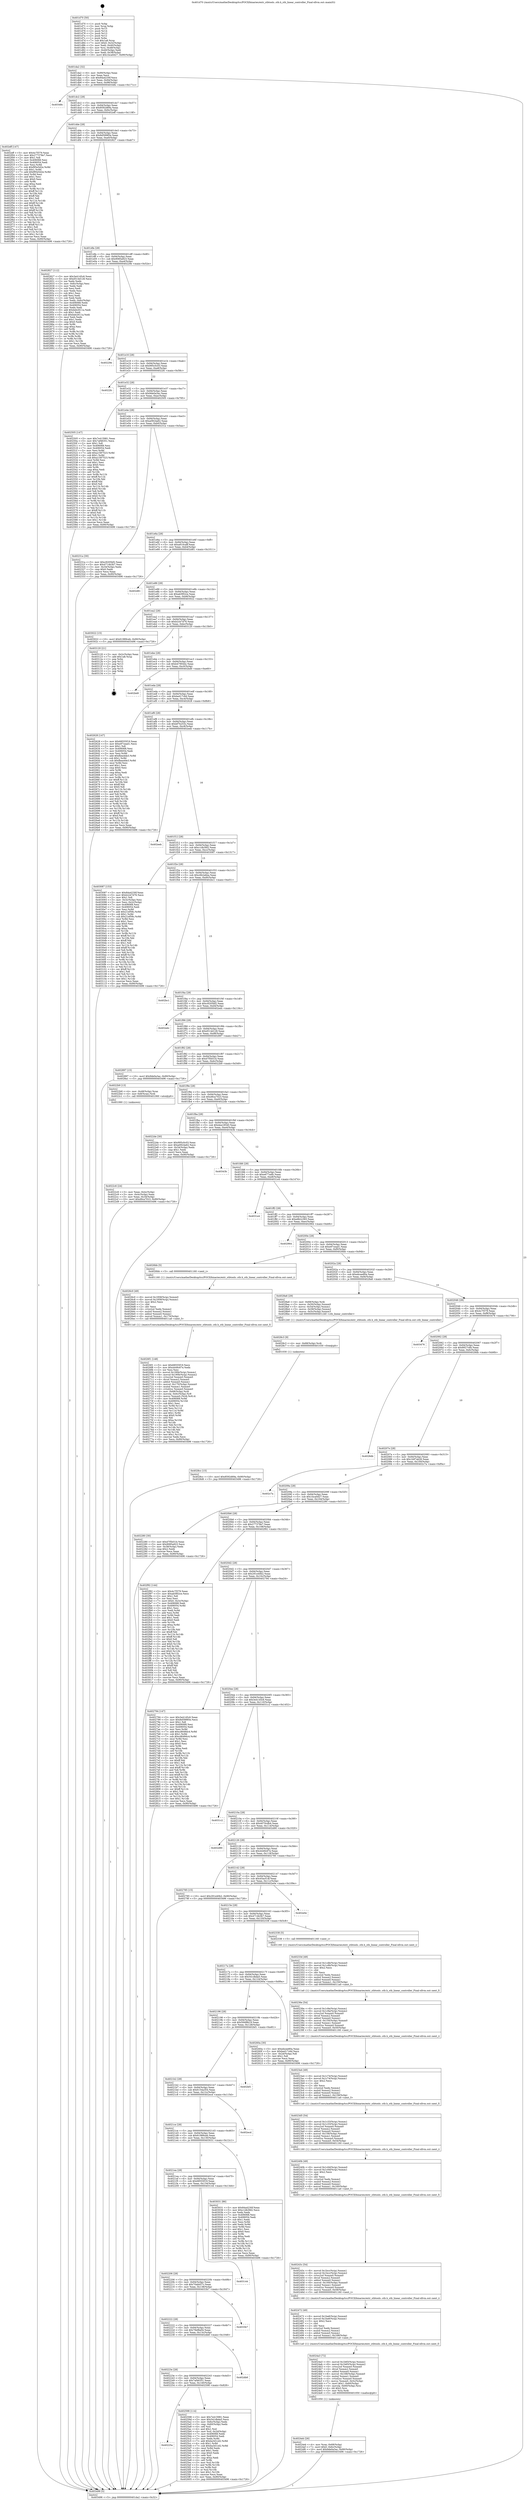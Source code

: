 digraph "0x401d70" {
  label = "0x401d70 (/mnt/c/Users/mathe/Desktop/tcc/POCII/binaries/extr_stbtools..stb.h_stb_linear_controller_Final-ollvm.out::main(0))"
  labelloc = "t"
  node[shape=record]

  Entry [label="",width=0.3,height=0.3,shape=circle,fillcolor=black,style=filled]
  "0x401da2" [label="{
     0x401da2 [32]\l
     | [instrs]\l
     &nbsp;&nbsp;0x401da2 \<+6\>: mov -0x90(%rbp),%eax\l
     &nbsp;&nbsp;0x401da8 \<+2\>: mov %eax,%ecx\l
     &nbsp;&nbsp;0x401daa \<+6\>: sub $0x84a4230f,%ecx\l
     &nbsp;&nbsp;0x401db0 \<+6\>: mov %eax,-0x94(%rbp)\l
     &nbsp;&nbsp;0x401db6 \<+6\>: mov %ecx,-0x98(%rbp)\l
     &nbsp;&nbsp;0x401dbc \<+6\>: je 000000000040348c \<main+0x171c\>\l
  }"]
  "0x40348c" [label="{
     0x40348c\l
  }", style=dashed]
  "0x401dc2" [label="{
     0x401dc2 [28]\l
     | [instrs]\l
     &nbsp;&nbsp;0x401dc2 \<+5\>: jmp 0000000000401dc7 \<main+0x57\>\l
     &nbsp;&nbsp;0x401dc7 \<+6\>: mov -0x94(%rbp),%eax\l
     &nbsp;&nbsp;0x401dcd \<+5\>: sub $0x8592d69a,%eax\l
     &nbsp;&nbsp;0x401dd2 \<+6\>: mov %eax,-0x9c(%rbp)\l
     &nbsp;&nbsp;0x401dd8 \<+6\>: je 0000000000402eff \<main+0x118f\>\l
  }"]
  Exit [label="",width=0.3,height=0.3,shape=circle,fillcolor=black,style=filled,peripheries=2]
  "0x402eff" [label="{
     0x402eff [147]\l
     | [instrs]\l
     &nbsp;&nbsp;0x402eff \<+5\>: mov $0x4c7f379,%eax\l
     &nbsp;&nbsp;0x402f04 \<+5\>: mov $0x277378e7,%ecx\l
     &nbsp;&nbsp;0x402f09 \<+2\>: mov $0x1,%dl\l
     &nbsp;&nbsp;0x402f0b \<+7\>: mov 0x406068,%esi\l
     &nbsp;&nbsp;0x402f12 \<+7\>: mov 0x406054,%edi\l
     &nbsp;&nbsp;0x402f19 \<+3\>: mov %esi,%r8d\l
     &nbsp;&nbsp;0x402f1c \<+7\>: sub $0xf95e5d2e,%r8d\l
     &nbsp;&nbsp;0x402f23 \<+4\>: sub $0x1,%r8d\l
     &nbsp;&nbsp;0x402f27 \<+7\>: add $0xf95e5d2e,%r8d\l
     &nbsp;&nbsp;0x402f2e \<+4\>: imul %r8d,%esi\l
     &nbsp;&nbsp;0x402f32 \<+3\>: and $0x1,%esi\l
     &nbsp;&nbsp;0x402f35 \<+3\>: cmp $0x0,%esi\l
     &nbsp;&nbsp;0x402f38 \<+4\>: sete %r9b\l
     &nbsp;&nbsp;0x402f3c \<+3\>: cmp $0xa,%edi\l
     &nbsp;&nbsp;0x402f3f \<+4\>: setl %r10b\l
     &nbsp;&nbsp;0x402f43 \<+3\>: mov %r9b,%r11b\l
     &nbsp;&nbsp;0x402f46 \<+4\>: xor $0xff,%r11b\l
     &nbsp;&nbsp;0x402f4a \<+3\>: mov %r10b,%bl\l
     &nbsp;&nbsp;0x402f4d \<+3\>: xor $0xff,%bl\l
     &nbsp;&nbsp;0x402f50 \<+3\>: xor $0x1,%dl\l
     &nbsp;&nbsp;0x402f53 \<+3\>: mov %r11b,%r14b\l
     &nbsp;&nbsp;0x402f56 \<+4\>: and $0xff,%r14b\l
     &nbsp;&nbsp;0x402f5a \<+3\>: and %dl,%r9b\l
     &nbsp;&nbsp;0x402f5d \<+3\>: mov %bl,%r15b\l
     &nbsp;&nbsp;0x402f60 \<+4\>: and $0xff,%r15b\l
     &nbsp;&nbsp;0x402f64 \<+3\>: and %dl,%r10b\l
     &nbsp;&nbsp;0x402f67 \<+3\>: or %r9b,%r14b\l
     &nbsp;&nbsp;0x402f6a \<+3\>: or %r10b,%r15b\l
     &nbsp;&nbsp;0x402f6d \<+3\>: xor %r15b,%r14b\l
     &nbsp;&nbsp;0x402f70 \<+3\>: or %bl,%r11b\l
     &nbsp;&nbsp;0x402f73 \<+4\>: xor $0xff,%r11b\l
     &nbsp;&nbsp;0x402f77 \<+3\>: or $0x1,%dl\l
     &nbsp;&nbsp;0x402f7a \<+3\>: and %dl,%r11b\l
     &nbsp;&nbsp;0x402f7d \<+3\>: or %r11b,%r14b\l
     &nbsp;&nbsp;0x402f80 \<+4\>: test $0x1,%r14b\l
     &nbsp;&nbsp;0x402f84 \<+3\>: cmovne %ecx,%eax\l
     &nbsp;&nbsp;0x402f87 \<+6\>: mov %eax,-0x90(%rbp)\l
     &nbsp;&nbsp;0x402f8d \<+5\>: jmp 0000000000403496 \<main+0x1726\>\l
  }"]
  "0x401dde" [label="{
     0x401dde [28]\l
     | [instrs]\l
     &nbsp;&nbsp;0x401dde \<+5\>: jmp 0000000000401de3 \<main+0x73\>\l
     &nbsp;&nbsp;0x401de3 \<+6\>: mov -0x94(%rbp),%eax\l
     &nbsp;&nbsp;0x401de9 \<+5\>: sub $0x8d59985e,%eax\l
     &nbsp;&nbsp;0x401dee \<+6\>: mov %eax,-0xa0(%rbp)\l
     &nbsp;&nbsp;0x401df4 \<+6\>: je 0000000000402827 \<main+0xab7\>\l
  }"]
  "0x4028cc" [label="{
     0x4028cc [15]\l
     | [instrs]\l
     &nbsp;&nbsp;0x4028cc \<+10\>: movl $0x8592d69a,-0x90(%rbp)\l
     &nbsp;&nbsp;0x4028d6 \<+5\>: jmp 0000000000403496 \<main+0x1726\>\l
  }"]
  "0x402827" [label="{
     0x402827 [112]\l
     | [instrs]\l
     &nbsp;&nbsp;0x402827 \<+5\>: mov $0x3e4145c6,%eax\l
     &nbsp;&nbsp;0x40282c \<+5\>: mov $0xd514d128,%ecx\l
     &nbsp;&nbsp;0x402831 \<+2\>: xor %edx,%edx\l
     &nbsp;&nbsp;0x402833 \<+3\>: mov -0x6c(%rbp),%esi\l
     &nbsp;&nbsp;0x402836 \<+2\>: mov %edx,%edi\l
     &nbsp;&nbsp;0x402838 \<+2\>: sub %esi,%edi\l
     &nbsp;&nbsp;0x40283a \<+2\>: mov %edx,%esi\l
     &nbsp;&nbsp;0x40283c \<+3\>: sub $0x1,%esi\l
     &nbsp;&nbsp;0x40283f \<+2\>: add %esi,%edi\l
     &nbsp;&nbsp;0x402841 \<+2\>: sub %edi,%edx\l
     &nbsp;&nbsp;0x402843 \<+3\>: mov %edx,-0x6c(%rbp)\l
     &nbsp;&nbsp;0x402846 \<+7\>: mov 0x406068,%edx\l
     &nbsp;&nbsp;0x40284d \<+7\>: mov 0x406054,%esi\l
     &nbsp;&nbsp;0x402854 \<+2\>: mov %edx,%edi\l
     &nbsp;&nbsp;0x402856 \<+6\>: add $0xbeb2611a,%edi\l
     &nbsp;&nbsp;0x40285c \<+3\>: sub $0x1,%edi\l
     &nbsp;&nbsp;0x40285f \<+6\>: sub $0xbeb2611a,%edi\l
     &nbsp;&nbsp;0x402865 \<+3\>: imul %edi,%edx\l
     &nbsp;&nbsp;0x402868 \<+3\>: and $0x1,%edx\l
     &nbsp;&nbsp;0x40286b \<+3\>: cmp $0x0,%edx\l
     &nbsp;&nbsp;0x40286e \<+4\>: sete %r8b\l
     &nbsp;&nbsp;0x402872 \<+3\>: cmp $0xa,%esi\l
     &nbsp;&nbsp;0x402875 \<+4\>: setl %r9b\l
     &nbsp;&nbsp;0x402879 \<+3\>: mov %r8b,%r10b\l
     &nbsp;&nbsp;0x40287c \<+3\>: and %r9b,%r10b\l
     &nbsp;&nbsp;0x40287f \<+3\>: xor %r9b,%r8b\l
     &nbsp;&nbsp;0x402882 \<+3\>: or %r8b,%r10b\l
     &nbsp;&nbsp;0x402885 \<+4\>: test $0x1,%r10b\l
     &nbsp;&nbsp;0x402889 \<+3\>: cmovne %ecx,%eax\l
     &nbsp;&nbsp;0x40288c \<+6\>: mov %eax,-0x90(%rbp)\l
     &nbsp;&nbsp;0x402892 \<+5\>: jmp 0000000000403496 \<main+0x1726\>\l
  }"]
  "0x401dfa" [label="{
     0x401dfa [28]\l
     | [instrs]\l
     &nbsp;&nbsp;0x401dfa \<+5\>: jmp 0000000000401dff \<main+0x8f\>\l
     &nbsp;&nbsp;0x401dff \<+6\>: mov -0x94(%rbp),%eax\l
     &nbsp;&nbsp;0x401e05 \<+5\>: sub $0x9085a923,%eax\l
     &nbsp;&nbsp;0x401e0a \<+6\>: mov %eax,-0xa4(%rbp)\l
     &nbsp;&nbsp;0x401e10 \<+6\>: je 000000000040229e \<main+0x52e\>\l
  }"]
  "0x4028c3" [label="{
     0x4028c3 [9]\l
     | [instrs]\l
     &nbsp;&nbsp;0x4028c3 \<+4\>: mov -0x68(%rbp),%rdi\l
     &nbsp;&nbsp;0x4028c7 \<+5\>: call 0000000000401030 \<free@plt\>\l
     | [calls]\l
     &nbsp;&nbsp;0x401030 \{1\} (unknown)\l
  }"]
  "0x40229e" [label="{
     0x40229e\l
  }", style=dashed]
  "0x401e16" [label="{
     0x401e16 [28]\l
     | [instrs]\l
     &nbsp;&nbsp;0x401e16 \<+5\>: jmp 0000000000401e1b \<main+0xab\>\l
     &nbsp;&nbsp;0x401e1b \<+6\>: mov -0x94(%rbp),%eax\l
     &nbsp;&nbsp;0x401e21 \<+5\>: sub $0x995c0c03,%eax\l
     &nbsp;&nbsp;0x401e26 \<+6\>: mov %eax,-0xa8(%rbp)\l
     &nbsp;&nbsp;0x401e2c \<+6\>: je 00000000004022fc \<main+0x58c\>\l
  }"]
  "0x4026f1" [label="{
     0x4026f1 [148]\l
     | [instrs]\l
     &nbsp;&nbsp;0x4026f1 \<+5\>: mov $0x68555f19,%ecx\l
     &nbsp;&nbsp;0x4026f6 \<+5\>: mov $0x4449c67e,%edx\l
     &nbsp;&nbsp;0x4026fb \<+2\>: xor %esi,%esi\l
     &nbsp;&nbsp;0x4026fd \<+8\>: movsd 0x190b(%rip),%xmm1\l
     &nbsp;&nbsp;0x402705 \<+8\>: movsd 0x190b(%rip),%xmm2\l
     &nbsp;&nbsp;0x40270d \<+4\>: cvtss2sd %xmm0,%xmm0\l
     &nbsp;&nbsp;0x402711 \<+4\>: divsd %xmm2,%xmm0\l
     &nbsp;&nbsp;0x402715 \<+4\>: addsd %xmm0,%xmm1\l
     &nbsp;&nbsp;0x402719 \<+8\>: movsd -0x170(%rbp),%xmm0\l
     &nbsp;&nbsp;0x402721 \<+4\>: mulsd %xmm1,%xmm0\l
     &nbsp;&nbsp;0x402725 \<+4\>: cvtsd2ss %xmm0,%xmm0\l
     &nbsp;&nbsp;0x402729 \<+4\>: mov -0x68(%rbp),%rdi\l
     &nbsp;&nbsp;0x40272d \<+4\>: movslq -0x6c(%rbp),%r8\l
     &nbsp;&nbsp;0x402731 \<+6\>: movss %xmm0,(%rdi,%r8,4)\l
     &nbsp;&nbsp;0x402737 \<+8\>: mov 0x406068,%r9d\l
     &nbsp;&nbsp;0x40273f \<+8\>: mov 0x406054,%r10d\l
     &nbsp;&nbsp;0x402747 \<+3\>: sub $0x1,%esi\l
     &nbsp;&nbsp;0x40274a \<+3\>: mov %r9d,%r11d\l
     &nbsp;&nbsp;0x40274d \<+3\>: add %esi,%r11d\l
     &nbsp;&nbsp;0x402750 \<+4\>: imul %r11d,%r9d\l
     &nbsp;&nbsp;0x402754 \<+4\>: and $0x1,%r9d\l
     &nbsp;&nbsp;0x402758 \<+4\>: cmp $0x0,%r9d\l
     &nbsp;&nbsp;0x40275c \<+3\>: sete %bl\l
     &nbsp;&nbsp;0x40275f \<+4\>: cmp $0xa,%r10d\l
     &nbsp;&nbsp;0x402763 \<+4\>: setl %r14b\l
     &nbsp;&nbsp;0x402767 \<+3\>: mov %bl,%r15b\l
     &nbsp;&nbsp;0x40276a \<+3\>: and %r14b,%r15b\l
     &nbsp;&nbsp;0x40276d \<+3\>: xor %r14b,%bl\l
     &nbsp;&nbsp;0x402770 \<+3\>: or %bl,%r15b\l
     &nbsp;&nbsp;0x402773 \<+4\>: test $0x1,%r15b\l
     &nbsp;&nbsp;0x402777 \<+3\>: cmovne %edx,%ecx\l
     &nbsp;&nbsp;0x40277a \<+6\>: mov %ecx,-0x90(%rbp)\l
     &nbsp;&nbsp;0x402780 \<+5\>: jmp 0000000000403496 \<main+0x1726\>\l
  }"]
  "0x4022fc" [label="{
     0x4022fc\l
  }", style=dashed]
  "0x401e32" [label="{
     0x401e32 [28]\l
     | [instrs]\l
     &nbsp;&nbsp;0x401e32 \<+5\>: jmp 0000000000401e37 \<main+0xc7\>\l
     &nbsp;&nbsp;0x401e37 \<+6\>: mov -0x94(%rbp),%eax\l
     &nbsp;&nbsp;0x401e3d \<+5\>: sub $0x9de0a3ac,%eax\l
     &nbsp;&nbsp;0x401e42 \<+6\>: mov %eax,-0xac(%rbp)\l
     &nbsp;&nbsp;0x401e48 \<+6\>: je 0000000000402505 \<main+0x795\>\l
  }"]
  "0x4026c0" [label="{
     0x4026c0 [49]\l
     | [instrs]\l
     &nbsp;&nbsp;0x4026c0 \<+8\>: movsd 0x1958(%rip),%xmm0\l
     &nbsp;&nbsp;0x4026c8 \<+8\>: movsd 0x1958(%rip),%xmm1\l
     &nbsp;&nbsp;0x4026d0 \<+5\>: mov $0x2,%ecx\l
     &nbsp;&nbsp;0x4026d5 \<+1\>: cltd\l
     &nbsp;&nbsp;0x4026d6 \<+2\>: idiv %ecx\l
     &nbsp;&nbsp;0x4026d8 \<+4\>: cvtsi2sd %edx,%xmm2\l
     &nbsp;&nbsp;0x4026dc \<+4\>: mulsd %xmm2,%xmm1\l
     &nbsp;&nbsp;0x4026e0 \<+4\>: addsd %xmm0,%xmm1\l
     &nbsp;&nbsp;0x4026e4 \<+8\>: movsd %xmm1,-0x170(%rbp)\l
     &nbsp;&nbsp;0x4026ec \<+5\>: call 00000000004011a0 \<next_f\>\l
     | [calls]\l
     &nbsp;&nbsp;0x4011a0 \{1\} (/mnt/c/Users/mathe/Desktop/tcc/POCII/binaries/extr_stbtools..stb.h_stb_linear_controller_Final-ollvm.out::next_f)\l
  }"]
  "0x402505" [label="{
     0x402505 [147]\l
     | [instrs]\l
     &nbsp;&nbsp;0x402505 \<+5\>: mov $0x7e415981,%eax\l
     &nbsp;&nbsp;0x40250a \<+5\>: mov $0x7af46351,%ecx\l
     &nbsp;&nbsp;0x40250f \<+2\>: mov $0x1,%dl\l
     &nbsp;&nbsp;0x402511 \<+7\>: mov 0x406068,%esi\l
     &nbsp;&nbsp;0x402518 \<+7\>: mov 0x406054,%edi\l
     &nbsp;&nbsp;0x40251f \<+3\>: mov %esi,%r8d\l
     &nbsp;&nbsp;0x402522 \<+7\>: add $0xa1587523,%r8d\l
     &nbsp;&nbsp;0x402529 \<+4\>: sub $0x1,%r8d\l
     &nbsp;&nbsp;0x40252d \<+7\>: sub $0xa1587523,%r8d\l
     &nbsp;&nbsp;0x402534 \<+4\>: imul %r8d,%esi\l
     &nbsp;&nbsp;0x402538 \<+3\>: and $0x1,%esi\l
     &nbsp;&nbsp;0x40253b \<+3\>: cmp $0x0,%esi\l
     &nbsp;&nbsp;0x40253e \<+4\>: sete %r9b\l
     &nbsp;&nbsp;0x402542 \<+3\>: cmp $0xa,%edi\l
     &nbsp;&nbsp;0x402545 \<+4\>: setl %r10b\l
     &nbsp;&nbsp;0x402549 \<+3\>: mov %r9b,%r11b\l
     &nbsp;&nbsp;0x40254c \<+4\>: xor $0xff,%r11b\l
     &nbsp;&nbsp;0x402550 \<+3\>: mov %r10b,%bl\l
     &nbsp;&nbsp;0x402553 \<+3\>: xor $0xff,%bl\l
     &nbsp;&nbsp;0x402556 \<+3\>: xor $0x0,%dl\l
     &nbsp;&nbsp;0x402559 \<+3\>: mov %r11b,%r14b\l
     &nbsp;&nbsp;0x40255c \<+4\>: and $0x0,%r14b\l
     &nbsp;&nbsp;0x402560 \<+3\>: and %dl,%r9b\l
     &nbsp;&nbsp;0x402563 \<+3\>: mov %bl,%r15b\l
     &nbsp;&nbsp;0x402566 \<+4\>: and $0x0,%r15b\l
     &nbsp;&nbsp;0x40256a \<+3\>: and %dl,%r10b\l
     &nbsp;&nbsp;0x40256d \<+3\>: or %r9b,%r14b\l
     &nbsp;&nbsp;0x402570 \<+3\>: or %r10b,%r15b\l
     &nbsp;&nbsp;0x402573 \<+3\>: xor %r15b,%r14b\l
     &nbsp;&nbsp;0x402576 \<+3\>: or %bl,%r11b\l
     &nbsp;&nbsp;0x402579 \<+4\>: xor $0xff,%r11b\l
     &nbsp;&nbsp;0x40257d \<+3\>: or $0x0,%dl\l
     &nbsp;&nbsp;0x402580 \<+3\>: and %dl,%r11b\l
     &nbsp;&nbsp;0x402583 \<+3\>: or %r11b,%r14b\l
     &nbsp;&nbsp;0x402586 \<+4\>: test $0x1,%r14b\l
     &nbsp;&nbsp;0x40258a \<+3\>: cmovne %ecx,%eax\l
     &nbsp;&nbsp;0x40258d \<+6\>: mov %eax,-0x90(%rbp)\l
     &nbsp;&nbsp;0x402593 \<+5\>: jmp 0000000000403496 \<main+0x1726\>\l
  }"]
  "0x401e4e" [label="{
     0x401e4e [28]\l
     | [instrs]\l
     &nbsp;&nbsp;0x401e4e \<+5\>: jmp 0000000000401e53 \<main+0xe3\>\l
     &nbsp;&nbsp;0x401e53 \<+6\>: mov -0x94(%rbp),%eax\l
     &nbsp;&nbsp;0x401e59 \<+5\>: sub $0xa0924a62,%eax\l
     &nbsp;&nbsp;0x401e5e \<+6\>: mov %eax,-0xb0(%rbp)\l
     &nbsp;&nbsp;0x401e64 \<+6\>: je 000000000040231a \<main+0x5aa\>\l
  }"]
  "0x40225a" [label="{
     0x40225a\l
  }", style=dashed]
  "0x40231a" [label="{
     0x40231a [30]\l
     | [instrs]\l
     &nbsp;&nbsp;0x40231a \<+5\>: mov $0xc9205bf2,%eax\l
     &nbsp;&nbsp;0x40231f \<+5\>: mov $0x4714b3b7,%ecx\l
     &nbsp;&nbsp;0x402324 \<+3\>: mov -0x34(%rbp),%edx\l
     &nbsp;&nbsp;0x402327 \<+3\>: cmp $0x0,%edx\l
     &nbsp;&nbsp;0x40232a \<+3\>: cmove %ecx,%eax\l
     &nbsp;&nbsp;0x40232d \<+6\>: mov %eax,-0x90(%rbp)\l
     &nbsp;&nbsp;0x402333 \<+5\>: jmp 0000000000403496 \<main+0x1726\>\l
  }"]
  "0x401e6a" [label="{
     0x401e6a [28]\l
     | [instrs]\l
     &nbsp;&nbsp;0x401e6a \<+5\>: jmp 0000000000401e6f \<main+0xff\>\l
     &nbsp;&nbsp;0x401e6f \<+6\>: mov -0x94(%rbp),%eax\l
     &nbsp;&nbsp;0x401e75 \<+5\>: sub $0xa910caff,%eax\l
     &nbsp;&nbsp;0x401e7a \<+6\>: mov %eax,-0xb4(%rbp)\l
     &nbsp;&nbsp;0x401e80 \<+6\>: je 0000000000402d81 \<main+0x1011\>\l
  }"]
  "0x402598" [label="{
     0x402598 [114]\l
     | [instrs]\l
     &nbsp;&nbsp;0x402598 \<+5\>: mov $0x7e415981,%eax\l
     &nbsp;&nbsp;0x40259d \<+5\>: mov $0x541dbda5,%ecx\l
     &nbsp;&nbsp;0x4025a2 \<+3\>: mov -0x6c(%rbp),%edx\l
     &nbsp;&nbsp;0x4025a5 \<+3\>: cmp -0x60(%rbp),%edx\l
     &nbsp;&nbsp;0x4025a8 \<+4\>: setl %sil\l
     &nbsp;&nbsp;0x4025ac \<+4\>: and $0x1,%sil\l
     &nbsp;&nbsp;0x4025b0 \<+4\>: mov %sil,-0x2d(%rbp)\l
     &nbsp;&nbsp;0x4025b4 \<+7\>: mov 0x406068,%edx\l
     &nbsp;&nbsp;0x4025bb \<+7\>: mov 0x406054,%edi\l
     &nbsp;&nbsp;0x4025c2 \<+3\>: mov %edx,%r8d\l
     &nbsp;&nbsp;0x4025c5 \<+7\>: add $0xba3d1cd2,%r8d\l
     &nbsp;&nbsp;0x4025cc \<+4\>: sub $0x1,%r8d\l
     &nbsp;&nbsp;0x4025d0 \<+7\>: sub $0xba3d1cd2,%r8d\l
     &nbsp;&nbsp;0x4025d7 \<+4\>: imul %r8d,%edx\l
     &nbsp;&nbsp;0x4025db \<+3\>: and $0x1,%edx\l
     &nbsp;&nbsp;0x4025de \<+3\>: cmp $0x0,%edx\l
     &nbsp;&nbsp;0x4025e1 \<+4\>: sete %sil\l
     &nbsp;&nbsp;0x4025e5 \<+3\>: cmp $0xa,%edi\l
     &nbsp;&nbsp;0x4025e8 \<+4\>: setl %r9b\l
     &nbsp;&nbsp;0x4025ec \<+3\>: mov %sil,%r10b\l
     &nbsp;&nbsp;0x4025ef \<+3\>: and %r9b,%r10b\l
     &nbsp;&nbsp;0x4025f2 \<+3\>: xor %r9b,%sil\l
     &nbsp;&nbsp;0x4025f5 \<+3\>: or %sil,%r10b\l
     &nbsp;&nbsp;0x4025f8 \<+4\>: test $0x1,%r10b\l
     &nbsp;&nbsp;0x4025fc \<+3\>: cmovne %ecx,%eax\l
     &nbsp;&nbsp;0x4025ff \<+6\>: mov %eax,-0x90(%rbp)\l
     &nbsp;&nbsp;0x402605 \<+5\>: jmp 0000000000403496 \<main+0x1726\>\l
  }"]
  "0x402d81" [label="{
     0x402d81\l
  }", style=dashed]
  "0x401e86" [label="{
     0x401e86 [28]\l
     | [instrs]\l
     &nbsp;&nbsp;0x401e86 \<+5\>: jmp 0000000000401e8b \<main+0x11b\>\l
     &nbsp;&nbsp;0x401e8b \<+6\>: mov -0x94(%rbp),%eax\l
     &nbsp;&nbsp;0x401e91 \<+5\>: sub $0xab5f02ce,%eax\l
     &nbsp;&nbsp;0x401e96 \<+6\>: mov %eax,-0xb8(%rbp)\l
     &nbsp;&nbsp;0x401e9c \<+6\>: je 0000000000403022 \<main+0x12b2\>\l
  }"]
  "0x40223e" [label="{
     0x40223e [28]\l
     | [instrs]\l
     &nbsp;&nbsp;0x40223e \<+5\>: jmp 0000000000402243 \<main+0x4d3\>\l
     &nbsp;&nbsp;0x402243 \<+6\>: mov -0x94(%rbp),%eax\l
     &nbsp;&nbsp;0x402249 \<+5\>: sub $0x7af46351,%eax\l
     &nbsp;&nbsp;0x40224e \<+6\>: mov %eax,-0x140(%rbp)\l
     &nbsp;&nbsp;0x402254 \<+6\>: je 0000000000402598 \<main+0x828\>\l
  }"]
  "0x403022" [label="{
     0x403022 [15]\l
     | [instrs]\l
     &nbsp;&nbsp;0x403022 \<+10\>: movl $0x61989ceb,-0x90(%rbp)\l
     &nbsp;&nbsp;0x40302c \<+5\>: jmp 0000000000403496 \<main+0x1726\>\l
  }"]
  "0x401ea2" [label="{
     0x401ea2 [28]\l
     | [instrs]\l
     &nbsp;&nbsp;0x401ea2 \<+5\>: jmp 0000000000401ea7 \<main+0x137\>\l
     &nbsp;&nbsp;0x401ea7 \<+6\>: mov -0x94(%rbp),%eax\l
     &nbsp;&nbsp;0x401ead \<+5\>: sub $0xb2cb7d76,%eax\l
     &nbsp;&nbsp;0x401eb2 \<+6\>: mov %eax,-0xbc(%rbp)\l
     &nbsp;&nbsp;0x401eb8 \<+6\>: je 0000000000403120 \<main+0x13b0\>\l
  }"]
  "0x402db8" [label="{
     0x402db8\l
  }", style=dashed]
  "0x403120" [label="{
     0x403120 [21]\l
     | [instrs]\l
     &nbsp;&nbsp;0x403120 \<+3\>: mov -0x2c(%rbp),%eax\l
     &nbsp;&nbsp;0x403123 \<+7\>: add $0x1a8,%rsp\l
     &nbsp;&nbsp;0x40312a \<+1\>: pop %rbx\l
     &nbsp;&nbsp;0x40312b \<+2\>: pop %r12\l
     &nbsp;&nbsp;0x40312d \<+2\>: pop %r13\l
     &nbsp;&nbsp;0x40312f \<+2\>: pop %r14\l
     &nbsp;&nbsp;0x403131 \<+2\>: pop %r15\l
     &nbsp;&nbsp;0x403133 \<+1\>: pop %rbp\l
     &nbsp;&nbsp;0x403134 \<+1\>: ret\l
  }"]
  "0x401ebe" [label="{
     0x401ebe [28]\l
     | [instrs]\l
     &nbsp;&nbsp;0x401ebe \<+5\>: jmp 0000000000401ec3 \<main+0x153\>\l
     &nbsp;&nbsp;0x401ec3 \<+6\>: mov -0x94(%rbp),%eax\l
     &nbsp;&nbsp;0x401ec9 \<+5\>: sub $0xb479044c,%eax\l
     &nbsp;&nbsp;0x401ece \<+6\>: mov %eax,-0xc0(%rbp)\l
     &nbsp;&nbsp;0x401ed4 \<+6\>: je 0000000000402bd0 \<main+0xe60\>\l
  }"]
  "0x402222" [label="{
     0x402222 [28]\l
     | [instrs]\l
     &nbsp;&nbsp;0x402222 \<+5\>: jmp 0000000000402227 \<main+0x4b7\>\l
     &nbsp;&nbsp;0x402227 \<+6\>: mov -0x94(%rbp),%eax\l
     &nbsp;&nbsp;0x40222d \<+5\>: sub $0x79ef8a04,%eax\l
     &nbsp;&nbsp;0x402232 \<+6\>: mov %eax,-0x13c(%rbp)\l
     &nbsp;&nbsp;0x402238 \<+6\>: je 0000000000402db8 \<main+0x1048\>\l
  }"]
  "0x402bd0" [label="{
     0x402bd0\l
  }", style=dashed]
  "0x401eda" [label="{
     0x401eda [28]\l
     | [instrs]\l
     &nbsp;&nbsp;0x401eda \<+5\>: jmp 0000000000401edf \<main+0x16f\>\l
     &nbsp;&nbsp;0x401edf \<+6\>: mov -0x94(%rbp),%eax\l
     &nbsp;&nbsp;0x401ee5 \<+5\>: sub $0xbed17c6d,%eax\l
     &nbsp;&nbsp;0x401eea \<+6\>: mov %eax,-0xc4(%rbp)\l
     &nbsp;&nbsp;0x401ef0 \<+6\>: je 0000000000402628 \<main+0x8b8\>\l
  }"]
  "0x4033b7" [label="{
     0x4033b7\l
  }", style=dashed]
  "0x402628" [label="{
     0x402628 [147]\l
     | [instrs]\l
     &nbsp;&nbsp;0x402628 \<+5\>: mov $0x68555f19,%eax\l
     &nbsp;&nbsp;0x40262d \<+5\>: mov $0xe97cead1,%ecx\l
     &nbsp;&nbsp;0x402632 \<+2\>: mov $0x1,%dl\l
     &nbsp;&nbsp;0x402634 \<+7\>: mov 0x406068,%esi\l
     &nbsp;&nbsp;0x40263b \<+7\>: mov 0x406054,%edi\l
     &nbsp;&nbsp;0x402642 \<+3\>: mov %esi,%r8d\l
     &nbsp;&nbsp;0x402645 \<+7\>: add $0xfbea4de3,%r8d\l
     &nbsp;&nbsp;0x40264c \<+4\>: sub $0x1,%r8d\l
     &nbsp;&nbsp;0x402650 \<+7\>: sub $0xfbea4de3,%r8d\l
     &nbsp;&nbsp;0x402657 \<+4\>: imul %r8d,%esi\l
     &nbsp;&nbsp;0x40265b \<+3\>: and $0x1,%esi\l
     &nbsp;&nbsp;0x40265e \<+3\>: cmp $0x0,%esi\l
     &nbsp;&nbsp;0x402661 \<+4\>: sete %r9b\l
     &nbsp;&nbsp;0x402665 \<+3\>: cmp $0xa,%edi\l
     &nbsp;&nbsp;0x402668 \<+4\>: setl %r10b\l
     &nbsp;&nbsp;0x40266c \<+3\>: mov %r9b,%r11b\l
     &nbsp;&nbsp;0x40266f \<+4\>: xor $0xff,%r11b\l
     &nbsp;&nbsp;0x402673 \<+3\>: mov %r10b,%bl\l
     &nbsp;&nbsp;0x402676 \<+3\>: xor $0xff,%bl\l
     &nbsp;&nbsp;0x402679 \<+3\>: xor $0x0,%dl\l
     &nbsp;&nbsp;0x40267c \<+3\>: mov %r11b,%r14b\l
     &nbsp;&nbsp;0x40267f \<+4\>: and $0x0,%r14b\l
     &nbsp;&nbsp;0x402683 \<+3\>: and %dl,%r9b\l
     &nbsp;&nbsp;0x402686 \<+3\>: mov %bl,%r15b\l
     &nbsp;&nbsp;0x402689 \<+4\>: and $0x0,%r15b\l
     &nbsp;&nbsp;0x40268d \<+3\>: and %dl,%r10b\l
     &nbsp;&nbsp;0x402690 \<+3\>: or %r9b,%r14b\l
     &nbsp;&nbsp;0x402693 \<+3\>: or %r10b,%r15b\l
     &nbsp;&nbsp;0x402696 \<+3\>: xor %r15b,%r14b\l
     &nbsp;&nbsp;0x402699 \<+3\>: or %bl,%r11b\l
     &nbsp;&nbsp;0x40269c \<+4\>: xor $0xff,%r11b\l
     &nbsp;&nbsp;0x4026a0 \<+3\>: or $0x0,%dl\l
     &nbsp;&nbsp;0x4026a3 \<+3\>: and %dl,%r11b\l
     &nbsp;&nbsp;0x4026a6 \<+3\>: or %r11b,%r14b\l
     &nbsp;&nbsp;0x4026a9 \<+4\>: test $0x1,%r14b\l
     &nbsp;&nbsp;0x4026ad \<+3\>: cmovne %ecx,%eax\l
     &nbsp;&nbsp;0x4026b0 \<+6\>: mov %eax,-0x90(%rbp)\l
     &nbsp;&nbsp;0x4026b6 \<+5\>: jmp 0000000000403496 \<main+0x1726\>\l
  }"]
  "0x401ef6" [label="{
     0x401ef6 [28]\l
     | [instrs]\l
     &nbsp;&nbsp;0x401ef6 \<+5\>: jmp 0000000000401efb \<main+0x18b\>\l
     &nbsp;&nbsp;0x401efb \<+6\>: mov -0x94(%rbp),%eax\l
     &nbsp;&nbsp;0x401f01 \<+5\>: sub $0xbf7b253c,%eax\l
     &nbsp;&nbsp;0x401f06 \<+6\>: mov %eax,-0xc8(%rbp)\l
     &nbsp;&nbsp;0x401f0c \<+6\>: je 0000000000402eeb \<main+0x117b\>\l
  }"]
  "0x402206" [label="{
     0x402206 [28]\l
     | [instrs]\l
     &nbsp;&nbsp;0x402206 \<+5\>: jmp 000000000040220b \<main+0x49b\>\l
     &nbsp;&nbsp;0x40220b \<+6\>: mov -0x94(%rbp),%eax\l
     &nbsp;&nbsp;0x402211 \<+5\>: sub $0x70abb57c,%eax\l
     &nbsp;&nbsp;0x402216 \<+6\>: mov %eax,-0x138(%rbp)\l
     &nbsp;&nbsp;0x40221c \<+6\>: je 00000000004033b7 \<main+0x1647\>\l
  }"]
  "0x402eeb" [label="{
     0x402eeb\l
  }", style=dashed]
  "0x401f12" [label="{
     0x401f12 [28]\l
     | [instrs]\l
     &nbsp;&nbsp;0x401f12 \<+5\>: jmp 0000000000401f17 \<main+0x1a7\>\l
     &nbsp;&nbsp;0x401f17 \<+6\>: mov -0x94(%rbp),%eax\l
     &nbsp;&nbsp;0x401f1d \<+5\>: sub $0xc1db3fd2,%eax\l
     &nbsp;&nbsp;0x401f22 \<+6\>: mov %eax,-0xcc(%rbp)\l
     &nbsp;&nbsp;0x401f28 \<+6\>: je 0000000000403087 \<main+0x1317\>\l
  }"]
  "0x403144" [label="{
     0x403144\l
  }", style=dashed]
  "0x403087" [label="{
     0x403087 [153]\l
     | [instrs]\l
     &nbsp;&nbsp;0x403087 \<+5\>: mov $0x84a4230f,%eax\l
     &nbsp;&nbsp;0x40308c \<+5\>: mov $0xb2cb7d76,%ecx\l
     &nbsp;&nbsp;0x403091 \<+2\>: mov $0x1,%dl\l
     &nbsp;&nbsp;0x403093 \<+3\>: mov -0x3c(%rbp),%esi\l
     &nbsp;&nbsp;0x403096 \<+3\>: mov %esi,-0x2c(%rbp)\l
     &nbsp;&nbsp;0x403099 \<+7\>: mov 0x406068,%esi\l
     &nbsp;&nbsp;0x4030a0 \<+7\>: mov 0x406054,%edi\l
     &nbsp;&nbsp;0x4030a7 \<+3\>: mov %esi,%r8d\l
     &nbsp;&nbsp;0x4030aa \<+7\>: add $0x21ef58c,%r8d\l
     &nbsp;&nbsp;0x4030b1 \<+4\>: sub $0x1,%r8d\l
     &nbsp;&nbsp;0x4030b5 \<+7\>: sub $0x21ef58c,%r8d\l
     &nbsp;&nbsp;0x4030bc \<+4\>: imul %r8d,%esi\l
     &nbsp;&nbsp;0x4030c0 \<+3\>: and $0x1,%esi\l
     &nbsp;&nbsp;0x4030c3 \<+3\>: cmp $0x0,%esi\l
     &nbsp;&nbsp;0x4030c6 \<+4\>: sete %r9b\l
     &nbsp;&nbsp;0x4030ca \<+3\>: cmp $0xa,%edi\l
     &nbsp;&nbsp;0x4030cd \<+4\>: setl %r10b\l
     &nbsp;&nbsp;0x4030d1 \<+3\>: mov %r9b,%r11b\l
     &nbsp;&nbsp;0x4030d4 \<+4\>: xor $0xff,%r11b\l
     &nbsp;&nbsp;0x4030d8 \<+3\>: mov %r10b,%bl\l
     &nbsp;&nbsp;0x4030db \<+3\>: xor $0xff,%bl\l
     &nbsp;&nbsp;0x4030de \<+3\>: xor $0x1,%dl\l
     &nbsp;&nbsp;0x4030e1 \<+3\>: mov %r11b,%r14b\l
     &nbsp;&nbsp;0x4030e4 \<+4\>: and $0xff,%r14b\l
     &nbsp;&nbsp;0x4030e8 \<+3\>: and %dl,%r9b\l
     &nbsp;&nbsp;0x4030eb \<+3\>: mov %bl,%r15b\l
     &nbsp;&nbsp;0x4030ee \<+4\>: and $0xff,%r15b\l
     &nbsp;&nbsp;0x4030f2 \<+3\>: and %dl,%r10b\l
     &nbsp;&nbsp;0x4030f5 \<+3\>: or %r9b,%r14b\l
     &nbsp;&nbsp;0x4030f8 \<+3\>: or %r10b,%r15b\l
     &nbsp;&nbsp;0x4030fb \<+3\>: xor %r15b,%r14b\l
     &nbsp;&nbsp;0x4030fe \<+3\>: or %bl,%r11b\l
     &nbsp;&nbsp;0x403101 \<+4\>: xor $0xff,%r11b\l
     &nbsp;&nbsp;0x403105 \<+3\>: or $0x1,%dl\l
     &nbsp;&nbsp;0x403108 \<+3\>: and %dl,%r11b\l
     &nbsp;&nbsp;0x40310b \<+3\>: or %r11b,%r14b\l
     &nbsp;&nbsp;0x40310e \<+4\>: test $0x1,%r14b\l
     &nbsp;&nbsp;0x403112 \<+3\>: cmovne %ecx,%eax\l
     &nbsp;&nbsp;0x403115 \<+6\>: mov %eax,-0x90(%rbp)\l
     &nbsp;&nbsp;0x40311b \<+5\>: jmp 0000000000403496 \<main+0x1726\>\l
  }"]
  "0x401f2e" [label="{
     0x401f2e [28]\l
     | [instrs]\l
     &nbsp;&nbsp;0x401f2e \<+5\>: jmp 0000000000401f33 \<main+0x1c3\>\l
     &nbsp;&nbsp;0x401f33 \<+6\>: mov -0x94(%rbp),%eax\l
     &nbsp;&nbsp;0x401f39 \<+5\>: sub $0xc6b2a6ea,%eax\l
     &nbsp;&nbsp;0x401f3e \<+6\>: mov %eax,-0xd0(%rbp)\l
     &nbsp;&nbsp;0x401f44 \<+6\>: je 0000000000402bc1 \<main+0xe51\>\l
  }"]
  "0x4021ea" [label="{
     0x4021ea [28]\l
     | [instrs]\l
     &nbsp;&nbsp;0x4021ea \<+5\>: jmp 00000000004021ef \<main+0x47f\>\l
     &nbsp;&nbsp;0x4021ef \<+6\>: mov -0x94(%rbp),%eax\l
     &nbsp;&nbsp;0x4021f5 \<+5\>: sub $0x68555f19,%eax\l
     &nbsp;&nbsp;0x4021fa \<+6\>: mov %eax,-0x134(%rbp)\l
     &nbsp;&nbsp;0x402200 \<+6\>: je 0000000000403144 \<main+0x13d4\>\l
  }"]
  "0x402bc1" [label="{
     0x402bc1\l
  }", style=dashed]
  "0x401f4a" [label="{
     0x401f4a [28]\l
     | [instrs]\l
     &nbsp;&nbsp;0x401f4a \<+5\>: jmp 0000000000401f4f \<main+0x1df\>\l
     &nbsp;&nbsp;0x401f4f \<+6\>: mov -0x94(%rbp),%eax\l
     &nbsp;&nbsp;0x401f55 \<+5\>: sub $0xc9205bf2,%eax\l
     &nbsp;&nbsp;0x401f5a \<+6\>: mov %eax,-0xd4(%rbp)\l
     &nbsp;&nbsp;0x401f60 \<+6\>: je 0000000000402edc \<main+0x116c\>\l
  }"]
  "0x403031" [label="{
     0x403031 [86]\l
     | [instrs]\l
     &nbsp;&nbsp;0x403031 \<+5\>: mov $0x84a4230f,%eax\l
     &nbsp;&nbsp;0x403036 \<+5\>: mov $0xc1db3fd2,%ecx\l
     &nbsp;&nbsp;0x40303b \<+2\>: xor %edx,%edx\l
     &nbsp;&nbsp;0x40303d \<+7\>: mov 0x406068,%esi\l
     &nbsp;&nbsp;0x403044 \<+7\>: mov 0x406054,%edi\l
     &nbsp;&nbsp;0x40304b \<+3\>: sub $0x1,%edx\l
     &nbsp;&nbsp;0x40304e \<+3\>: mov %esi,%r8d\l
     &nbsp;&nbsp;0x403051 \<+3\>: add %edx,%r8d\l
     &nbsp;&nbsp;0x403054 \<+4\>: imul %r8d,%esi\l
     &nbsp;&nbsp;0x403058 \<+3\>: and $0x1,%esi\l
     &nbsp;&nbsp;0x40305b \<+3\>: cmp $0x0,%esi\l
     &nbsp;&nbsp;0x40305e \<+4\>: sete %r9b\l
     &nbsp;&nbsp;0x403062 \<+3\>: cmp $0xa,%edi\l
     &nbsp;&nbsp;0x403065 \<+4\>: setl %r10b\l
     &nbsp;&nbsp;0x403069 \<+3\>: mov %r9b,%r11b\l
     &nbsp;&nbsp;0x40306c \<+3\>: and %r10b,%r11b\l
     &nbsp;&nbsp;0x40306f \<+3\>: xor %r10b,%r9b\l
     &nbsp;&nbsp;0x403072 \<+3\>: or %r9b,%r11b\l
     &nbsp;&nbsp;0x403075 \<+4\>: test $0x1,%r11b\l
     &nbsp;&nbsp;0x403079 \<+3\>: cmovne %ecx,%eax\l
     &nbsp;&nbsp;0x40307c \<+6\>: mov %eax,-0x90(%rbp)\l
     &nbsp;&nbsp;0x403082 \<+5\>: jmp 0000000000403496 \<main+0x1726\>\l
  }"]
  "0x402edc" [label="{
     0x402edc\l
  }", style=dashed]
  "0x401f66" [label="{
     0x401f66 [28]\l
     | [instrs]\l
     &nbsp;&nbsp;0x401f66 \<+5\>: jmp 0000000000401f6b \<main+0x1fb\>\l
     &nbsp;&nbsp;0x401f6b \<+6\>: mov -0x94(%rbp),%eax\l
     &nbsp;&nbsp;0x401f71 \<+5\>: sub $0xd514d128,%eax\l
     &nbsp;&nbsp;0x401f76 \<+6\>: mov %eax,-0xd8(%rbp)\l
     &nbsp;&nbsp;0x401f7c \<+6\>: je 0000000000402897 \<main+0xb27\>\l
  }"]
  "0x4021ce" [label="{
     0x4021ce [28]\l
     | [instrs]\l
     &nbsp;&nbsp;0x4021ce \<+5\>: jmp 00000000004021d3 \<main+0x463\>\l
     &nbsp;&nbsp;0x4021d3 \<+6\>: mov -0x94(%rbp),%eax\l
     &nbsp;&nbsp;0x4021d9 \<+5\>: sub $0x61989ceb,%eax\l
     &nbsp;&nbsp;0x4021de \<+6\>: mov %eax,-0x130(%rbp)\l
     &nbsp;&nbsp;0x4021e4 \<+6\>: je 0000000000403031 \<main+0x12c1\>\l
  }"]
  "0x402897" [label="{
     0x402897 [15]\l
     | [instrs]\l
     &nbsp;&nbsp;0x402897 \<+10\>: movl $0x9de0a3ac,-0x90(%rbp)\l
     &nbsp;&nbsp;0x4028a1 \<+5\>: jmp 0000000000403496 \<main+0x1726\>\l
  }"]
  "0x401f82" [label="{
     0x401f82 [28]\l
     | [instrs]\l
     &nbsp;&nbsp;0x401f82 \<+5\>: jmp 0000000000401f87 \<main+0x217\>\l
     &nbsp;&nbsp;0x401f87 \<+6\>: mov -0x94(%rbp),%eax\l
     &nbsp;&nbsp;0x401f8d \<+5\>: sub $0xd7f5b51b,%eax\l
     &nbsp;&nbsp;0x401f92 \<+6\>: mov %eax,-0xdc(%rbp)\l
     &nbsp;&nbsp;0x401f98 \<+6\>: je 00000000004022b9 \<main+0x549\>\l
  }"]
  "0x402ecd" [label="{
     0x402ecd\l
  }", style=dashed]
  "0x4022b9" [label="{
     0x4022b9 [13]\l
     | [instrs]\l
     &nbsp;&nbsp;0x4022b9 \<+4\>: mov -0x48(%rbp),%rax\l
     &nbsp;&nbsp;0x4022bd \<+4\>: mov 0x8(%rax),%rdi\l
     &nbsp;&nbsp;0x4022c1 \<+5\>: call 0000000000401060 \<atoi@plt\>\l
     | [calls]\l
     &nbsp;&nbsp;0x401060 \{1\} (unknown)\l
  }"]
  "0x401f9e" [label="{
     0x401f9e [28]\l
     | [instrs]\l
     &nbsp;&nbsp;0x401f9e \<+5\>: jmp 0000000000401fa3 \<main+0x233\>\l
     &nbsp;&nbsp;0x401fa3 \<+6\>: mov -0x94(%rbp),%eax\l
     &nbsp;&nbsp;0x401fa9 \<+5\>: sub $0xd9ca7023,%eax\l
     &nbsp;&nbsp;0x401fae \<+6\>: mov %eax,-0xe0(%rbp)\l
     &nbsp;&nbsp;0x401fb4 \<+6\>: je 00000000004022de \<main+0x56e\>\l
  }"]
  "0x4021b2" [label="{
     0x4021b2 [28]\l
     | [instrs]\l
     &nbsp;&nbsp;0x4021b2 \<+5\>: jmp 00000000004021b7 \<main+0x447\>\l
     &nbsp;&nbsp;0x4021b7 \<+6\>: mov -0x94(%rbp),%eax\l
     &nbsp;&nbsp;0x4021bd \<+5\>: sub $0x6154a354,%eax\l
     &nbsp;&nbsp;0x4021c2 \<+6\>: mov %eax,-0x12c(%rbp)\l
     &nbsp;&nbsp;0x4021c8 \<+6\>: je 0000000000402ecd \<main+0x115d\>\l
  }"]
  "0x4022de" [label="{
     0x4022de [30]\l
     | [instrs]\l
     &nbsp;&nbsp;0x4022de \<+5\>: mov $0x995c0c03,%eax\l
     &nbsp;&nbsp;0x4022e3 \<+5\>: mov $0xa0924a62,%ecx\l
     &nbsp;&nbsp;0x4022e8 \<+3\>: mov -0x34(%rbp),%edx\l
     &nbsp;&nbsp;0x4022eb \<+3\>: cmp $0x1,%edx\l
     &nbsp;&nbsp;0x4022ee \<+3\>: cmovl %ecx,%eax\l
     &nbsp;&nbsp;0x4022f1 \<+6\>: mov %eax,-0x90(%rbp)\l
     &nbsp;&nbsp;0x4022f7 \<+5\>: jmp 0000000000403496 \<main+0x1726\>\l
  }"]
  "0x401fba" [label="{
     0x401fba [28]\l
     | [instrs]\l
     &nbsp;&nbsp;0x401fba \<+5\>: jmp 0000000000401fbf \<main+0x24f\>\l
     &nbsp;&nbsp;0x401fbf \<+6\>: mov -0x94(%rbp),%eax\l
     &nbsp;&nbsp;0x401fc5 \<+5\>: sub $0xdea18540,%eax\l
     &nbsp;&nbsp;0x401fca \<+6\>: mov %eax,-0xe4(%rbp)\l
     &nbsp;&nbsp;0x401fd0 \<+6\>: je 000000000040343b \<main+0x16cb\>\l
  }"]
  "0x402bf1" [label="{
     0x402bf1\l
  }", style=dashed]
  "0x40343b" [label="{
     0x40343b\l
  }", style=dashed]
  "0x401fd6" [label="{
     0x401fd6 [28]\l
     | [instrs]\l
     &nbsp;&nbsp;0x401fd6 \<+5\>: jmp 0000000000401fdb \<main+0x26b\>\l
     &nbsp;&nbsp;0x401fdb \<+6\>: mov -0x94(%rbp),%eax\l
     &nbsp;&nbsp;0x401fe1 \<+5\>: sub $0xe677adfc,%eax\l
     &nbsp;&nbsp;0x401fe6 \<+6\>: mov %eax,-0xe8(%rbp)\l
     &nbsp;&nbsp;0x401fec \<+6\>: je 00000000004031e4 \<main+0x1474\>\l
  }"]
  "0x402196" [label="{
     0x402196 [28]\l
     | [instrs]\l
     &nbsp;&nbsp;0x402196 \<+5\>: jmp 000000000040219b \<main+0x42b\>\l
     &nbsp;&nbsp;0x40219b \<+6\>: mov -0x94(%rbp),%eax\l
     &nbsp;&nbsp;0x4021a1 \<+5\>: sub $0x594f8b19,%eax\l
     &nbsp;&nbsp;0x4021a6 \<+6\>: mov %eax,-0x128(%rbp)\l
     &nbsp;&nbsp;0x4021ac \<+6\>: je 0000000000402bf1 \<main+0xe81\>\l
  }"]
  "0x4031e4" [label="{
     0x4031e4\l
  }", style=dashed]
  "0x401ff2" [label="{
     0x401ff2 [28]\l
     | [instrs]\l
     &nbsp;&nbsp;0x401ff2 \<+5\>: jmp 0000000000401ff7 \<main+0x287\>\l
     &nbsp;&nbsp;0x401ff7 \<+6\>: mov -0x94(%rbp),%eax\l
     &nbsp;&nbsp;0x401ffd \<+5\>: sub $0xe8b2c583,%eax\l
     &nbsp;&nbsp;0x402002 \<+6\>: mov %eax,-0xec(%rbp)\l
     &nbsp;&nbsp;0x402008 \<+6\>: je 0000000000402964 \<main+0xbf4\>\l
  }"]
  "0x40260a" [label="{
     0x40260a [30]\l
     | [instrs]\l
     &nbsp;&nbsp;0x40260a \<+5\>: mov $0xebcee80a,%eax\l
     &nbsp;&nbsp;0x40260f \<+5\>: mov $0xbed17c6d,%ecx\l
     &nbsp;&nbsp;0x402614 \<+3\>: mov -0x2d(%rbp),%dl\l
     &nbsp;&nbsp;0x402617 \<+3\>: test $0x1,%dl\l
     &nbsp;&nbsp;0x40261a \<+3\>: cmovne %ecx,%eax\l
     &nbsp;&nbsp;0x40261d \<+6\>: mov %eax,-0x90(%rbp)\l
     &nbsp;&nbsp;0x402623 \<+5\>: jmp 0000000000403496 \<main+0x1726\>\l
  }"]
  "0x402964" [label="{
     0x402964\l
  }", style=dashed]
  "0x40200e" [label="{
     0x40200e [28]\l
     | [instrs]\l
     &nbsp;&nbsp;0x40200e \<+5\>: jmp 0000000000402013 \<main+0x2a3\>\l
     &nbsp;&nbsp;0x402013 \<+6\>: mov -0x94(%rbp),%eax\l
     &nbsp;&nbsp;0x402019 \<+5\>: sub $0xe97cead1,%eax\l
     &nbsp;&nbsp;0x40201e \<+6\>: mov %eax,-0xf0(%rbp)\l
     &nbsp;&nbsp;0x402024 \<+6\>: je 00000000004026bb \<main+0x94b\>\l
  }"]
  "0x4024eb" [label="{
     0x4024eb [26]\l
     | [instrs]\l
     &nbsp;&nbsp;0x4024eb \<+4\>: mov %rax,-0x68(%rbp)\l
     &nbsp;&nbsp;0x4024ef \<+7\>: movl $0x0,-0x6c(%rbp)\l
     &nbsp;&nbsp;0x4024f6 \<+10\>: movl $0x9de0a3ac,-0x90(%rbp)\l
     &nbsp;&nbsp;0x402500 \<+5\>: jmp 0000000000403496 \<main+0x1726\>\l
  }"]
  "0x4026bb" [label="{
     0x4026bb [5]\l
     | [instrs]\l
     &nbsp;&nbsp;0x4026bb \<+5\>: call 0000000000401160 \<next_i\>\l
     | [calls]\l
     &nbsp;&nbsp;0x401160 \{1\} (/mnt/c/Users/mathe/Desktop/tcc/POCII/binaries/extr_stbtools..stb.h_stb_linear_controller_Final-ollvm.out::next_i)\l
  }"]
  "0x40202a" [label="{
     0x40202a [28]\l
     | [instrs]\l
     &nbsp;&nbsp;0x40202a \<+5\>: jmp 000000000040202f \<main+0x2bf\>\l
     &nbsp;&nbsp;0x40202f \<+6\>: mov -0x94(%rbp),%eax\l
     &nbsp;&nbsp;0x402035 \<+5\>: sub $0xebcee80a,%eax\l
     &nbsp;&nbsp;0x40203a \<+6\>: mov %eax,-0xf4(%rbp)\l
     &nbsp;&nbsp;0x402040 \<+6\>: je 00000000004028a6 \<main+0xb36\>\l
  }"]
  "0x4024a3" [label="{
     0x4024a3 [72]\l
     | [instrs]\l
     &nbsp;&nbsp;0x4024a3 \<+8\>: movsd 0x1b65(%rip),%xmm1\l
     &nbsp;&nbsp;0x4024ab \<+8\>: movsd 0x1b65(%rip),%xmm2\l
     &nbsp;&nbsp;0x4024b3 \<+4\>: cvtss2sd %xmm0,%xmm0\l
     &nbsp;&nbsp;0x4024b7 \<+4\>: divsd %xmm2,%xmm0\l
     &nbsp;&nbsp;0x4024bb \<+4\>: addsd %xmm0,%xmm1\l
     &nbsp;&nbsp;0x4024bf \<+8\>: movsd -0x168(%rbp),%xmm0\l
     &nbsp;&nbsp;0x4024c7 \<+4\>: mulsd %xmm1,%xmm0\l
     &nbsp;&nbsp;0x4024cb \<+4\>: cvtsd2ss %xmm0,%xmm0\l
     &nbsp;&nbsp;0x4024cf \<+5\>: movss %xmm0,-0x5c(%rbp)\l
     &nbsp;&nbsp;0x4024d4 \<+7\>: movl $0x1,-0x60(%rbp)\l
     &nbsp;&nbsp;0x4024db \<+4\>: movslq -0x60(%rbp),%rsi\l
     &nbsp;&nbsp;0x4024df \<+4\>: shl $0x2,%rsi\l
     &nbsp;&nbsp;0x4024e3 \<+3\>: mov %rsi,%rdi\l
     &nbsp;&nbsp;0x4024e6 \<+5\>: call 0000000000401050 \<malloc@plt\>\l
     | [calls]\l
     &nbsp;&nbsp;0x401050 \{1\} (unknown)\l
  }"]
  "0x4028a6" [label="{
     0x4028a6 [29]\l
     | [instrs]\l
     &nbsp;&nbsp;0x4028a6 \<+4\>: mov -0x68(%rbp),%rdi\l
     &nbsp;&nbsp;0x4028aa \<+5\>: movss -0x50(%rbp),%xmm0\l
     &nbsp;&nbsp;0x4028af \<+5\>: movss -0x54(%rbp),%xmm1\l
     &nbsp;&nbsp;0x4028b4 \<+5\>: movss -0x58(%rbp),%xmm2\l
     &nbsp;&nbsp;0x4028b9 \<+5\>: movss -0x5c(%rbp),%xmm3\l
     &nbsp;&nbsp;0x4028be \<+5\>: call 0000000000401240 \<stb_linear_controller\>\l
     | [calls]\l
     &nbsp;&nbsp;0x401240 \{1\} (/mnt/c/Users/mathe/Desktop/tcc/POCII/binaries/extr_stbtools..stb.h_stb_linear_controller_Final-ollvm.out::stb_linear_controller)\l
  }"]
  "0x402046" [label="{
     0x402046 [28]\l
     | [instrs]\l
     &nbsp;&nbsp;0x402046 \<+5\>: jmp 000000000040204b \<main+0x2db\>\l
     &nbsp;&nbsp;0x40204b \<+6\>: mov -0x94(%rbp),%eax\l
     &nbsp;&nbsp;0x402051 \<+5\>: sub $0x4c7f379,%eax\l
     &nbsp;&nbsp;0x402056 \<+6\>: mov %eax,-0xf8(%rbp)\l
     &nbsp;&nbsp;0x40205c \<+6\>: je 0000000000403476 \<main+0x1706\>\l
  }"]
  "0x402472" [label="{
     0x402472 [49]\l
     | [instrs]\l
     &nbsp;&nbsp;0x402472 \<+8\>: movsd 0x1ba6(%rip),%xmm0\l
     &nbsp;&nbsp;0x40247a \<+8\>: movsd 0x1ba6(%rip),%xmm1\l
     &nbsp;&nbsp;0x402482 \<+5\>: mov $0x2,%ecx\l
     &nbsp;&nbsp;0x402487 \<+1\>: cltd\l
     &nbsp;&nbsp;0x402488 \<+2\>: idiv %ecx\l
     &nbsp;&nbsp;0x40248a \<+4\>: cvtsi2sd %edx,%xmm2\l
     &nbsp;&nbsp;0x40248e \<+4\>: mulsd %xmm2,%xmm1\l
     &nbsp;&nbsp;0x402492 \<+4\>: addsd %xmm0,%xmm1\l
     &nbsp;&nbsp;0x402496 \<+8\>: movsd %xmm1,-0x168(%rbp)\l
     &nbsp;&nbsp;0x40249e \<+5\>: call 00000000004011a0 \<next_f\>\l
     | [calls]\l
     &nbsp;&nbsp;0x4011a0 \{1\} (/mnt/c/Users/mathe/Desktop/tcc/POCII/binaries/extr_stbtools..stb.h_stb_linear_controller_Final-ollvm.out::next_f)\l
  }"]
  "0x403476" [label="{
     0x403476\l
  }", style=dashed]
  "0x402062" [label="{
     0x402062 [28]\l
     | [instrs]\l
     &nbsp;&nbsp;0x402062 \<+5\>: jmp 0000000000402067 \<main+0x2f7\>\l
     &nbsp;&nbsp;0x402067 \<+6\>: mov -0x94(%rbp),%eax\l
     &nbsp;&nbsp;0x40206d \<+5\>: sub $0x8927c6b,%eax\l
     &nbsp;&nbsp;0x402072 \<+6\>: mov %eax,-0xfc(%rbp)\l
     &nbsp;&nbsp;0x402078 \<+6\>: je 00000000004028db \<main+0xb6b\>\l
  }"]
  "0x40243c" [label="{
     0x40243c [54]\l
     | [instrs]\l
     &nbsp;&nbsp;0x40243c \<+8\>: movsd 0x1bcc(%rip),%xmm1\l
     &nbsp;&nbsp;0x402444 \<+8\>: movsd 0x1bcc(%rip),%xmm2\l
     &nbsp;&nbsp;0x40244c \<+4\>: cvtss2sd %xmm0,%xmm0\l
     &nbsp;&nbsp;0x402450 \<+4\>: divsd %xmm2,%xmm0\l
     &nbsp;&nbsp;0x402454 \<+4\>: addsd %xmm0,%xmm1\l
     &nbsp;&nbsp;0x402458 \<+8\>: movsd -0x160(%rbp),%xmm0\l
     &nbsp;&nbsp;0x402460 \<+4\>: mulsd %xmm1,%xmm0\l
     &nbsp;&nbsp;0x402464 \<+4\>: cvtsd2ss %xmm0,%xmm0\l
     &nbsp;&nbsp;0x402468 \<+5\>: movss %xmm0,-0x58(%rbp)\l
     &nbsp;&nbsp;0x40246d \<+5\>: call 0000000000401160 \<next_i\>\l
     | [calls]\l
     &nbsp;&nbsp;0x401160 \{1\} (/mnt/c/Users/mathe/Desktop/tcc/POCII/binaries/extr_stbtools..stb.h_stb_linear_controller_Final-ollvm.out::next_i)\l
  }"]
  "0x4028db" [label="{
     0x4028db\l
  }", style=dashed]
  "0x40207e" [label="{
     0x40207e [28]\l
     | [instrs]\l
     &nbsp;&nbsp;0x40207e \<+5\>: jmp 0000000000402083 \<main+0x313\>\l
     &nbsp;&nbsp;0x402083 \<+6\>: mov -0x94(%rbp),%eax\l
     &nbsp;&nbsp;0x402089 \<+5\>: sub $0x1b97ab26,%eax\l
     &nbsp;&nbsp;0x40208e \<+6\>: mov %eax,-0x100(%rbp)\l
     &nbsp;&nbsp;0x402094 \<+6\>: je 0000000000402c7a \<main+0xf0a\>\l
  }"]
  "0x40240b" [label="{
     0x40240b [49]\l
     | [instrs]\l
     &nbsp;&nbsp;0x40240b \<+8\>: movsd 0x1c0d(%rip),%xmm0\l
     &nbsp;&nbsp;0x402413 \<+8\>: movsd 0x1c0d(%rip),%xmm1\l
     &nbsp;&nbsp;0x40241b \<+5\>: mov $0x2,%ecx\l
     &nbsp;&nbsp;0x402420 \<+1\>: cltd\l
     &nbsp;&nbsp;0x402421 \<+2\>: idiv %ecx\l
     &nbsp;&nbsp;0x402423 \<+4\>: cvtsi2sd %edx,%xmm2\l
     &nbsp;&nbsp;0x402427 \<+4\>: mulsd %xmm2,%xmm1\l
     &nbsp;&nbsp;0x40242b \<+4\>: addsd %xmm0,%xmm1\l
     &nbsp;&nbsp;0x40242f \<+8\>: movsd %xmm1,-0x160(%rbp)\l
     &nbsp;&nbsp;0x402437 \<+5\>: call 00000000004011a0 \<next_f\>\l
     | [calls]\l
     &nbsp;&nbsp;0x4011a0 \{1\} (/mnt/c/Users/mathe/Desktop/tcc/POCII/binaries/extr_stbtools..stb.h_stb_linear_controller_Final-ollvm.out::next_f)\l
  }"]
  "0x402c7a" [label="{
     0x402c7a\l
  }", style=dashed]
  "0x40209a" [label="{
     0x40209a [28]\l
     | [instrs]\l
     &nbsp;&nbsp;0x40209a \<+5\>: jmp 000000000040209f \<main+0x32f\>\l
     &nbsp;&nbsp;0x40209f \<+6\>: mov -0x94(%rbp),%eax\l
     &nbsp;&nbsp;0x4020a5 \<+5\>: sub $0x1bca0d27,%eax\l
     &nbsp;&nbsp;0x4020aa \<+6\>: mov %eax,-0x104(%rbp)\l
     &nbsp;&nbsp;0x4020b0 \<+6\>: je 0000000000402280 \<main+0x510\>\l
  }"]
  "0x4023d5" [label="{
     0x4023d5 [54]\l
     | [instrs]\l
     &nbsp;&nbsp;0x4023d5 \<+8\>: movsd 0x1c33(%rip),%xmm1\l
     &nbsp;&nbsp;0x4023dd \<+8\>: movsd 0x1c33(%rip),%xmm2\l
     &nbsp;&nbsp;0x4023e5 \<+4\>: cvtss2sd %xmm0,%xmm0\l
     &nbsp;&nbsp;0x4023e9 \<+4\>: divsd %xmm2,%xmm0\l
     &nbsp;&nbsp;0x4023ed \<+4\>: addsd %xmm0,%xmm1\l
     &nbsp;&nbsp;0x4023f1 \<+8\>: movsd -0x158(%rbp),%xmm0\l
     &nbsp;&nbsp;0x4023f9 \<+4\>: mulsd %xmm1,%xmm0\l
     &nbsp;&nbsp;0x4023fd \<+4\>: cvtsd2ss %xmm0,%xmm0\l
     &nbsp;&nbsp;0x402401 \<+5\>: movss %xmm0,-0x54(%rbp)\l
     &nbsp;&nbsp;0x402406 \<+5\>: call 0000000000401160 \<next_i\>\l
     | [calls]\l
     &nbsp;&nbsp;0x401160 \{1\} (/mnt/c/Users/mathe/Desktop/tcc/POCII/binaries/extr_stbtools..stb.h_stb_linear_controller_Final-ollvm.out::next_i)\l
  }"]
  "0x402280" [label="{
     0x402280 [30]\l
     | [instrs]\l
     &nbsp;&nbsp;0x402280 \<+5\>: mov $0xd7f5b51b,%eax\l
     &nbsp;&nbsp;0x402285 \<+5\>: mov $0x9085a923,%ecx\l
     &nbsp;&nbsp;0x40228a \<+3\>: mov -0x38(%rbp),%edx\l
     &nbsp;&nbsp;0x40228d \<+3\>: cmp $0x2,%edx\l
     &nbsp;&nbsp;0x402290 \<+3\>: cmovne %ecx,%eax\l
     &nbsp;&nbsp;0x402293 \<+6\>: mov %eax,-0x90(%rbp)\l
     &nbsp;&nbsp;0x402299 \<+5\>: jmp 0000000000403496 \<main+0x1726\>\l
  }"]
  "0x4020b6" [label="{
     0x4020b6 [28]\l
     | [instrs]\l
     &nbsp;&nbsp;0x4020b6 \<+5\>: jmp 00000000004020bb \<main+0x34b\>\l
     &nbsp;&nbsp;0x4020bb \<+6\>: mov -0x94(%rbp),%eax\l
     &nbsp;&nbsp;0x4020c1 \<+5\>: sub $0x277378e7,%eax\l
     &nbsp;&nbsp;0x4020c6 \<+6\>: mov %eax,-0x108(%rbp)\l
     &nbsp;&nbsp;0x4020cc \<+6\>: je 0000000000402f92 \<main+0x1222\>\l
  }"]
  "0x403496" [label="{
     0x403496 [5]\l
     | [instrs]\l
     &nbsp;&nbsp;0x403496 \<+5\>: jmp 0000000000401da2 \<main+0x32\>\l
  }"]
  "0x401d70" [label="{
     0x401d70 [50]\l
     | [instrs]\l
     &nbsp;&nbsp;0x401d70 \<+1\>: push %rbp\l
     &nbsp;&nbsp;0x401d71 \<+3\>: mov %rsp,%rbp\l
     &nbsp;&nbsp;0x401d74 \<+2\>: push %r15\l
     &nbsp;&nbsp;0x401d76 \<+2\>: push %r14\l
     &nbsp;&nbsp;0x401d78 \<+2\>: push %r13\l
     &nbsp;&nbsp;0x401d7a \<+2\>: push %r12\l
     &nbsp;&nbsp;0x401d7c \<+1\>: push %rbx\l
     &nbsp;&nbsp;0x401d7d \<+7\>: sub $0x1a8,%rsp\l
     &nbsp;&nbsp;0x401d84 \<+7\>: movl $0x0,-0x3c(%rbp)\l
     &nbsp;&nbsp;0x401d8b \<+3\>: mov %edi,-0x40(%rbp)\l
     &nbsp;&nbsp;0x401d8e \<+4\>: mov %rsi,-0x48(%rbp)\l
     &nbsp;&nbsp;0x401d92 \<+3\>: mov -0x40(%rbp),%edi\l
     &nbsp;&nbsp;0x401d95 \<+3\>: mov %edi,-0x38(%rbp)\l
     &nbsp;&nbsp;0x401d98 \<+10\>: movl $0x1bca0d27,-0x90(%rbp)\l
  }"]
  "0x4022c6" [label="{
     0x4022c6 [24]\l
     | [instrs]\l
     &nbsp;&nbsp;0x4022c6 \<+3\>: mov %eax,-0x4c(%rbp)\l
     &nbsp;&nbsp;0x4022c9 \<+3\>: mov -0x4c(%rbp),%eax\l
     &nbsp;&nbsp;0x4022cc \<+3\>: mov %eax,-0x34(%rbp)\l
     &nbsp;&nbsp;0x4022cf \<+10\>: movl $0xd9ca7023,-0x90(%rbp)\l
     &nbsp;&nbsp;0x4022d9 \<+5\>: jmp 0000000000403496 \<main+0x1726\>\l
  }"]
  "0x4023a4" [label="{
     0x4023a4 [49]\l
     | [instrs]\l
     &nbsp;&nbsp;0x4023a4 \<+8\>: movsd 0x1c74(%rip),%xmm0\l
     &nbsp;&nbsp;0x4023ac \<+8\>: movsd 0x1c74(%rip),%xmm1\l
     &nbsp;&nbsp;0x4023b4 \<+5\>: mov $0x2,%ecx\l
     &nbsp;&nbsp;0x4023b9 \<+1\>: cltd\l
     &nbsp;&nbsp;0x4023ba \<+2\>: idiv %ecx\l
     &nbsp;&nbsp;0x4023bc \<+4\>: cvtsi2sd %edx,%xmm2\l
     &nbsp;&nbsp;0x4023c0 \<+4\>: mulsd %xmm2,%xmm1\l
     &nbsp;&nbsp;0x4023c4 \<+4\>: addsd %xmm0,%xmm1\l
     &nbsp;&nbsp;0x4023c8 \<+8\>: movsd %xmm1,-0x158(%rbp)\l
     &nbsp;&nbsp;0x4023d0 \<+5\>: call 00000000004011a0 \<next_f\>\l
     | [calls]\l
     &nbsp;&nbsp;0x4011a0 \{1\} (/mnt/c/Users/mathe/Desktop/tcc/POCII/binaries/extr_stbtools..stb.h_stb_linear_controller_Final-ollvm.out::next_f)\l
  }"]
  "0x402f92" [label="{
     0x402f92 [144]\l
     | [instrs]\l
     &nbsp;&nbsp;0x402f92 \<+5\>: mov $0x4c7f379,%eax\l
     &nbsp;&nbsp;0x402f97 \<+5\>: mov $0xab5f02ce,%ecx\l
     &nbsp;&nbsp;0x402f9c \<+2\>: mov $0x1,%dl\l
     &nbsp;&nbsp;0x402f9e \<+2\>: xor %esi,%esi\l
     &nbsp;&nbsp;0x402fa0 \<+7\>: movl $0x0,-0x3c(%rbp)\l
     &nbsp;&nbsp;0x402fa7 \<+7\>: mov 0x406068,%edi\l
     &nbsp;&nbsp;0x402fae \<+8\>: mov 0x406054,%r8d\l
     &nbsp;&nbsp;0x402fb6 \<+3\>: sub $0x1,%esi\l
     &nbsp;&nbsp;0x402fb9 \<+3\>: mov %edi,%r9d\l
     &nbsp;&nbsp;0x402fbc \<+3\>: add %esi,%r9d\l
     &nbsp;&nbsp;0x402fbf \<+4\>: imul %r9d,%edi\l
     &nbsp;&nbsp;0x402fc3 \<+3\>: and $0x1,%edi\l
     &nbsp;&nbsp;0x402fc6 \<+3\>: cmp $0x0,%edi\l
     &nbsp;&nbsp;0x402fc9 \<+4\>: sete %r10b\l
     &nbsp;&nbsp;0x402fcd \<+4\>: cmp $0xa,%r8d\l
     &nbsp;&nbsp;0x402fd1 \<+4\>: setl %r11b\l
     &nbsp;&nbsp;0x402fd5 \<+3\>: mov %r10b,%bl\l
     &nbsp;&nbsp;0x402fd8 \<+3\>: xor $0xff,%bl\l
     &nbsp;&nbsp;0x402fdb \<+3\>: mov %r11b,%r14b\l
     &nbsp;&nbsp;0x402fde \<+4\>: xor $0xff,%r14b\l
     &nbsp;&nbsp;0x402fe2 \<+3\>: xor $0x0,%dl\l
     &nbsp;&nbsp;0x402fe5 \<+3\>: mov %bl,%r15b\l
     &nbsp;&nbsp;0x402fe8 \<+4\>: and $0x0,%r15b\l
     &nbsp;&nbsp;0x402fec \<+3\>: and %dl,%r10b\l
     &nbsp;&nbsp;0x402fef \<+3\>: mov %r14b,%r12b\l
     &nbsp;&nbsp;0x402ff2 \<+4\>: and $0x0,%r12b\l
     &nbsp;&nbsp;0x402ff6 \<+3\>: and %dl,%r11b\l
     &nbsp;&nbsp;0x402ff9 \<+3\>: or %r10b,%r15b\l
     &nbsp;&nbsp;0x402ffc \<+3\>: or %r11b,%r12b\l
     &nbsp;&nbsp;0x402fff \<+3\>: xor %r12b,%r15b\l
     &nbsp;&nbsp;0x403002 \<+3\>: or %r14b,%bl\l
     &nbsp;&nbsp;0x403005 \<+3\>: xor $0xff,%bl\l
     &nbsp;&nbsp;0x403008 \<+3\>: or $0x0,%dl\l
     &nbsp;&nbsp;0x40300b \<+2\>: and %dl,%bl\l
     &nbsp;&nbsp;0x40300d \<+3\>: or %bl,%r15b\l
     &nbsp;&nbsp;0x403010 \<+4\>: test $0x1,%r15b\l
     &nbsp;&nbsp;0x403014 \<+3\>: cmovne %ecx,%eax\l
     &nbsp;&nbsp;0x403017 \<+6\>: mov %eax,-0x90(%rbp)\l
     &nbsp;&nbsp;0x40301d \<+5\>: jmp 0000000000403496 \<main+0x1726\>\l
  }"]
  "0x4020d2" [label="{
     0x4020d2 [28]\l
     | [instrs]\l
     &nbsp;&nbsp;0x4020d2 \<+5\>: jmp 00000000004020d7 \<main+0x367\>\l
     &nbsp;&nbsp;0x4020d7 \<+6\>: mov -0x94(%rbp),%eax\l
     &nbsp;&nbsp;0x4020dd \<+5\>: sub $0x291e40b2,%eax\l
     &nbsp;&nbsp;0x4020e2 \<+6\>: mov %eax,-0x10c(%rbp)\l
     &nbsp;&nbsp;0x4020e8 \<+6\>: je 0000000000402794 \<main+0xa24\>\l
  }"]
  "0x40236e" [label="{
     0x40236e [54]\l
     | [instrs]\l
     &nbsp;&nbsp;0x40236e \<+8\>: movsd 0x1c9a(%rip),%xmm1\l
     &nbsp;&nbsp;0x402376 \<+8\>: movsd 0x1c9a(%rip),%xmm2\l
     &nbsp;&nbsp;0x40237e \<+4\>: cvtss2sd %xmm0,%xmm0\l
     &nbsp;&nbsp;0x402382 \<+4\>: divsd %xmm2,%xmm0\l
     &nbsp;&nbsp;0x402386 \<+4\>: addsd %xmm0,%xmm1\l
     &nbsp;&nbsp;0x40238a \<+8\>: movsd -0x150(%rbp),%xmm0\l
     &nbsp;&nbsp;0x402392 \<+4\>: mulsd %xmm1,%xmm0\l
     &nbsp;&nbsp;0x402396 \<+4\>: cvtsd2ss %xmm0,%xmm0\l
     &nbsp;&nbsp;0x40239a \<+5\>: movss %xmm0,-0x50(%rbp)\l
     &nbsp;&nbsp;0x40239f \<+5\>: call 0000000000401160 \<next_i\>\l
     | [calls]\l
     &nbsp;&nbsp;0x401160 \{1\} (/mnt/c/Users/mathe/Desktop/tcc/POCII/binaries/extr_stbtools..stb.h_stb_linear_controller_Final-ollvm.out::next_i)\l
  }"]
  "0x402794" [label="{
     0x402794 [147]\l
     | [instrs]\l
     &nbsp;&nbsp;0x402794 \<+5\>: mov $0x3e4145c6,%eax\l
     &nbsp;&nbsp;0x402799 \<+5\>: mov $0x8d59985e,%ecx\l
     &nbsp;&nbsp;0x40279e \<+2\>: mov $0x1,%dl\l
     &nbsp;&nbsp;0x4027a0 \<+7\>: mov 0x406068,%esi\l
     &nbsp;&nbsp;0x4027a7 \<+7\>: mov 0x406054,%edi\l
     &nbsp;&nbsp;0x4027ae \<+3\>: mov %esi,%r8d\l
     &nbsp;&nbsp;0x4027b1 \<+7\>: add $0xcd648dc4,%r8d\l
     &nbsp;&nbsp;0x4027b8 \<+4\>: sub $0x1,%r8d\l
     &nbsp;&nbsp;0x4027bc \<+7\>: sub $0xcd648dc4,%r8d\l
     &nbsp;&nbsp;0x4027c3 \<+4\>: imul %r8d,%esi\l
     &nbsp;&nbsp;0x4027c7 \<+3\>: and $0x1,%esi\l
     &nbsp;&nbsp;0x4027ca \<+3\>: cmp $0x0,%esi\l
     &nbsp;&nbsp;0x4027cd \<+4\>: sete %r9b\l
     &nbsp;&nbsp;0x4027d1 \<+3\>: cmp $0xa,%edi\l
     &nbsp;&nbsp;0x4027d4 \<+4\>: setl %r10b\l
     &nbsp;&nbsp;0x4027d8 \<+3\>: mov %r9b,%r11b\l
     &nbsp;&nbsp;0x4027db \<+4\>: xor $0xff,%r11b\l
     &nbsp;&nbsp;0x4027df \<+3\>: mov %r10b,%bl\l
     &nbsp;&nbsp;0x4027e2 \<+3\>: xor $0xff,%bl\l
     &nbsp;&nbsp;0x4027e5 \<+3\>: xor $0x1,%dl\l
     &nbsp;&nbsp;0x4027e8 \<+3\>: mov %r11b,%r14b\l
     &nbsp;&nbsp;0x4027eb \<+4\>: and $0xff,%r14b\l
     &nbsp;&nbsp;0x4027ef \<+3\>: and %dl,%r9b\l
     &nbsp;&nbsp;0x4027f2 \<+3\>: mov %bl,%r15b\l
     &nbsp;&nbsp;0x4027f5 \<+4\>: and $0xff,%r15b\l
     &nbsp;&nbsp;0x4027f9 \<+3\>: and %dl,%r10b\l
     &nbsp;&nbsp;0x4027fc \<+3\>: or %r9b,%r14b\l
     &nbsp;&nbsp;0x4027ff \<+3\>: or %r10b,%r15b\l
     &nbsp;&nbsp;0x402802 \<+3\>: xor %r15b,%r14b\l
     &nbsp;&nbsp;0x402805 \<+3\>: or %bl,%r11b\l
     &nbsp;&nbsp;0x402808 \<+4\>: xor $0xff,%r11b\l
     &nbsp;&nbsp;0x40280c \<+3\>: or $0x1,%dl\l
     &nbsp;&nbsp;0x40280f \<+3\>: and %dl,%r11b\l
     &nbsp;&nbsp;0x402812 \<+3\>: or %r11b,%r14b\l
     &nbsp;&nbsp;0x402815 \<+4\>: test $0x1,%r14b\l
     &nbsp;&nbsp;0x402819 \<+3\>: cmovne %ecx,%eax\l
     &nbsp;&nbsp;0x40281c \<+6\>: mov %eax,-0x90(%rbp)\l
     &nbsp;&nbsp;0x402822 \<+5\>: jmp 0000000000403496 \<main+0x1726\>\l
  }"]
  "0x4020ee" [label="{
     0x4020ee [28]\l
     | [instrs]\l
     &nbsp;&nbsp;0x4020ee \<+5\>: jmp 00000000004020f3 \<main+0x383\>\l
     &nbsp;&nbsp;0x4020f3 \<+6\>: mov -0x94(%rbp),%eax\l
     &nbsp;&nbsp;0x4020f9 \<+5\>: sub $0x3e4145c6,%eax\l
     &nbsp;&nbsp;0x4020fe \<+6\>: mov %eax,-0x110(%rbp)\l
     &nbsp;&nbsp;0x402104 \<+6\>: je 00000000004031c2 \<main+0x1452\>\l
  }"]
  "0x40233d" [label="{
     0x40233d [49]\l
     | [instrs]\l
     &nbsp;&nbsp;0x40233d \<+8\>: movsd 0x1cdb(%rip),%xmm0\l
     &nbsp;&nbsp;0x402345 \<+8\>: movsd 0x1cdb(%rip),%xmm1\l
     &nbsp;&nbsp;0x40234d \<+5\>: mov $0x2,%ecx\l
     &nbsp;&nbsp;0x402352 \<+1\>: cltd\l
     &nbsp;&nbsp;0x402353 \<+2\>: idiv %ecx\l
     &nbsp;&nbsp;0x402355 \<+4\>: cvtsi2sd %edx,%xmm2\l
     &nbsp;&nbsp;0x402359 \<+4\>: mulsd %xmm2,%xmm1\l
     &nbsp;&nbsp;0x40235d \<+4\>: addsd %xmm0,%xmm1\l
     &nbsp;&nbsp;0x402361 \<+8\>: movsd %xmm1,-0x150(%rbp)\l
     &nbsp;&nbsp;0x402369 \<+5\>: call 00000000004011a0 \<next_f\>\l
     | [calls]\l
     &nbsp;&nbsp;0x4011a0 \{1\} (/mnt/c/Users/mathe/Desktop/tcc/POCII/binaries/extr_stbtools..stb.h_stb_linear_controller_Final-ollvm.out::next_f)\l
  }"]
  "0x4031c2" [label="{
     0x4031c2\l
  }", style=dashed]
  "0x40210a" [label="{
     0x40210a [28]\l
     | [instrs]\l
     &nbsp;&nbsp;0x40210a \<+5\>: jmp 000000000040210f \<main+0x39f\>\l
     &nbsp;&nbsp;0x40210f \<+6\>: mov -0x94(%rbp),%eax\l
     &nbsp;&nbsp;0x402115 \<+5\>: sub $0x4070cdb4,%eax\l
     &nbsp;&nbsp;0x40211a \<+6\>: mov %eax,-0x114(%rbp)\l
     &nbsp;&nbsp;0x402120 \<+6\>: je 0000000000402d90 \<main+0x1020\>\l
  }"]
  "0x40217a" [label="{
     0x40217a [28]\l
     | [instrs]\l
     &nbsp;&nbsp;0x40217a \<+5\>: jmp 000000000040217f \<main+0x40f\>\l
     &nbsp;&nbsp;0x40217f \<+6\>: mov -0x94(%rbp),%eax\l
     &nbsp;&nbsp;0x402185 \<+5\>: sub $0x541dbda5,%eax\l
     &nbsp;&nbsp;0x40218a \<+6\>: mov %eax,-0x124(%rbp)\l
     &nbsp;&nbsp;0x402190 \<+6\>: je 000000000040260a \<main+0x89a\>\l
  }"]
  "0x402d90" [label="{
     0x402d90\l
  }", style=dashed]
  "0x402126" [label="{
     0x402126 [28]\l
     | [instrs]\l
     &nbsp;&nbsp;0x402126 \<+5\>: jmp 000000000040212b \<main+0x3bb\>\l
     &nbsp;&nbsp;0x40212b \<+6\>: mov -0x94(%rbp),%eax\l
     &nbsp;&nbsp;0x402131 \<+5\>: sub $0x4449c67e,%eax\l
     &nbsp;&nbsp;0x402136 \<+6\>: mov %eax,-0x118(%rbp)\l
     &nbsp;&nbsp;0x40213c \<+6\>: je 0000000000402785 \<main+0xa15\>\l
  }"]
  "0x402338" [label="{
     0x402338 [5]\l
     | [instrs]\l
     &nbsp;&nbsp;0x402338 \<+5\>: call 0000000000401160 \<next_i\>\l
     | [calls]\l
     &nbsp;&nbsp;0x401160 \{1\} (/mnt/c/Users/mathe/Desktop/tcc/POCII/binaries/extr_stbtools..stb.h_stb_linear_controller_Final-ollvm.out::next_i)\l
  }"]
  "0x402785" [label="{
     0x402785 [15]\l
     | [instrs]\l
     &nbsp;&nbsp;0x402785 \<+10\>: movl $0x291e40b2,-0x90(%rbp)\l
     &nbsp;&nbsp;0x40278f \<+5\>: jmp 0000000000403496 \<main+0x1726\>\l
  }"]
  "0x402142" [label="{
     0x402142 [28]\l
     | [instrs]\l
     &nbsp;&nbsp;0x402142 \<+5\>: jmp 0000000000402147 \<main+0x3d7\>\l
     &nbsp;&nbsp;0x402147 \<+6\>: mov -0x94(%rbp),%eax\l
     &nbsp;&nbsp;0x40214d \<+5\>: sub $0x45acf14f,%eax\l
     &nbsp;&nbsp;0x402152 \<+6\>: mov %eax,-0x11c(%rbp)\l
     &nbsp;&nbsp;0x402158 \<+6\>: je 0000000000402e0e \<main+0x109e\>\l
  }"]
  "0x40215e" [label="{
     0x40215e [28]\l
     | [instrs]\l
     &nbsp;&nbsp;0x40215e \<+5\>: jmp 0000000000402163 \<main+0x3f3\>\l
     &nbsp;&nbsp;0x402163 \<+6\>: mov -0x94(%rbp),%eax\l
     &nbsp;&nbsp;0x402169 \<+5\>: sub $0x4714b3b7,%eax\l
     &nbsp;&nbsp;0x40216e \<+6\>: mov %eax,-0x120(%rbp)\l
     &nbsp;&nbsp;0x402174 \<+6\>: je 0000000000402338 \<main+0x5c8\>\l
  }"]
  "0x402e0e" [label="{
     0x402e0e\l
  }", style=dashed]
  Entry -> "0x401d70" [label=" 1"]
  "0x401da2" -> "0x40348c" [label=" 0"]
  "0x401da2" -> "0x401dc2" [label=" 24"]
  "0x403120" -> Exit [label=" 1"]
  "0x401dc2" -> "0x402eff" [label=" 1"]
  "0x401dc2" -> "0x401dde" [label=" 23"]
  "0x403087" -> "0x403496" [label=" 1"]
  "0x401dde" -> "0x402827" [label=" 1"]
  "0x401dde" -> "0x401dfa" [label=" 22"]
  "0x403031" -> "0x403496" [label=" 1"]
  "0x401dfa" -> "0x40229e" [label=" 0"]
  "0x401dfa" -> "0x401e16" [label=" 22"]
  "0x403022" -> "0x403496" [label=" 1"]
  "0x401e16" -> "0x4022fc" [label=" 0"]
  "0x401e16" -> "0x401e32" [label=" 22"]
  "0x402f92" -> "0x403496" [label=" 1"]
  "0x401e32" -> "0x402505" [label=" 2"]
  "0x401e32" -> "0x401e4e" [label=" 20"]
  "0x402eff" -> "0x403496" [label=" 1"]
  "0x401e4e" -> "0x40231a" [label=" 1"]
  "0x401e4e" -> "0x401e6a" [label=" 19"]
  "0x4028cc" -> "0x403496" [label=" 1"]
  "0x401e6a" -> "0x402d81" [label=" 0"]
  "0x401e6a" -> "0x401e86" [label=" 19"]
  "0x4028c3" -> "0x4028cc" [label=" 1"]
  "0x401e86" -> "0x403022" [label=" 1"]
  "0x401e86" -> "0x401ea2" [label=" 18"]
  "0x402897" -> "0x403496" [label=" 1"]
  "0x401ea2" -> "0x403120" [label=" 1"]
  "0x401ea2" -> "0x401ebe" [label=" 17"]
  "0x402827" -> "0x403496" [label=" 1"]
  "0x401ebe" -> "0x402bd0" [label=" 0"]
  "0x401ebe" -> "0x401eda" [label=" 17"]
  "0x402785" -> "0x403496" [label=" 1"]
  "0x401eda" -> "0x402628" [label=" 1"]
  "0x401eda" -> "0x401ef6" [label=" 16"]
  "0x4026f1" -> "0x403496" [label=" 1"]
  "0x401ef6" -> "0x402eeb" [label=" 0"]
  "0x401ef6" -> "0x401f12" [label=" 16"]
  "0x4026bb" -> "0x4026c0" [label=" 1"]
  "0x401f12" -> "0x403087" [label=" 1"]
  "0x401f12" -> "0x401f2e" [label=" 15"]
  "0x402628" -> "0x403496" [label=" 1"]
  "0x401f2e" -> "0x402bc1" [label=" 0"]
  "0x401f2e" -> "0x401f4a" [label=" 15"]
  "0x402598" -> "0x403496" [label=" 2"]
  "0x401f4a" -> "0x402edc" [label=" 0"]
  "0x401f4a" -> "0x401f66" [label=" 15"]
  "0x40223e" -> "0x40225a" [label=" 0"]
  "0x401f66" -> "0x402897" [label=" 1"]
  "0x401f66" -> "0x401f82" [label=" 14"]
  "0x4028a6" -> "0x4028c3" [label=" 1"]
  "0x401f82" -> "0x4022b9" [label=" 1"]
  "0x401f82" -> "0x401f9e" [label=" 13"]
  "0x402222" -> "0x40223e" [label=" 2"]
  "0x401f9e" -> "0x4022de" [label=" 1"]
  "0x401f9e" -> "0x401fba" [label=" 12"]
  "0x402794" -> "0x403496" [label=" 1"]
  "0x401fba" -> "0x40343b" [label=" 0"]
  "0x401fba" -> "0x401fd6" [label=" 12"]
  "0x402206" -> "0x402222" [label=" 2"]
  "0x401fd6" -> "0x4031e4" [label=" 0"]
  "0x401fd6" -> "0x401ff2" [label=" 12"]
  "0x4026c0" -> "0x4026f1" [label=" 1"]
  "0x401ff2" -> "0x402964" [label=" 0"]
  "0x401ff2" -> "0x40200e" [label=" 12"]
  "0x4021ea" -> "0x402206" [label=" 2"]
  "0x40200e" -> "0x4026bb" [label=" 1"]
  "0x40200e" -> "0x40202a" [label=" 11"]
  "0x40260a" -> "0x403496" [label=" 2"]
  "0x40202a" -> "0x4028a6" [label=" 1"]
  "0x40202a" -> "0x402046" [label=" 10"]
  "0x4021ce" -> "0x4021ea" [label=" 2"]
  "0x402046" -> "0x403476" [label=" 0"]
  "0x402046" -> "0x402062" [label=" 10"]
  "0x4021ce" -> "0x403031" [label=" 1"]
  "0x402062" -> "0x4028db" [label=" 0"]
  "0x402062" -> "0x40207e" [label=" 10"]
  "0x40223e" -> "0x402598" [label=" 2"]
  "0x40207e" -> "0x402c7a" [label=" 0"]
  "0x40207e" -> "0x40209a" [label=" 10"]
  "0x4021b2" -> "0x4021ce" [label=" 3"]
  "0x40209a" -> "0x402280" [label=" 1"]
  "0x40209a" -> "0x4020b6" [label=" 9"]
  "0x402280" -> "0x403496" [label=" 1"]
  "0x401d70" -> "0x401da2" [label=" 1"]
  "0x403496" -> "0x401da2" [label=" 23"]
  "0x4022b9" -> "0x4022c6" [label=" 1"]
  "0x4022c6" -> "0x403496" [label=" 1"]
  "0x4022de" -> "0x403496" [label=" 1"]
  "0x40231a" -> "0x403496" [label=" 1"]
  "0x4021b2" -> "0x402ecd" [label=" 0"]
  "0x4020b6" -> "0x402f92" [label=" 1"]
  "0x4020b6" -> "0x4020d2" [label=" 8"]
  "0x402222" -> "0x402db8" [label=" 0"]
  "0x4020d2" -> "0x402794" [label=" 1"]
  "0x4020d2" -> "0x4020ee" [label=" 7"]
  "0x402196" -> "0x4021b2" [label=" 3"]
  "0x4020ee" -> "0x4031c2" [label=" 0"]
  "0x4020ee" -> "0x40210a" [label=" 7"]
  "0x402196" -> "0x402bf1" [label=" 0"]
  "0x40210a" -> "0x402d90" [label=" 0"]
  "0x40210a" -> "0x402126" [label=" 7"]
  "0x402206" -> "0x4033b7" [label=" 0"]
  "0x402126" -> "0x402785" [label=" 1"]
  "0x402126" -> "0x402142" [label=" 6"]
  "0x40217a" -> "0x402196" [label=" 3"]
  "0x402142" -> "0x402e0e" [label=" 0"]
  "0x402142" -> "0x40215e" [label=" 6"]
  "0x40217a" -> "0x40260a" [label=" 2"]
  "0x40215e" -> "0x402338" [label=" 1"]
  "0x40215e" -> "0x40217a" [label=" 5"]
  "0x402338" -> "0x40233d" [label=" 1"]
  "0x40233d" -> "0x40236e" [label=" 1"]
  "0x40236e" -> "0x4023a4" [label=" 1"]
  "0x4023a4" -> "0x4023d5" [label=" 1"]
  "0x4023d5" -> "0x40240b" [label=" 1"]
  "0x40240b" -> "0x40243c" [label=" 1"]
  "0x40243c" -> "0x402472" [label=" 1"]
  "0x402472" -> "0x4024a3" [label=" 1"]
  "0x4024a3" -> "0x4024eb" [label=" 1"]
  "0x4024eb" -> "0x403496" [label=" 1"]
  "0x402505" -> "0x403496" [label=" 2"]
  "0x4021ea" -> "0x403144" [label=" 0"]
}
